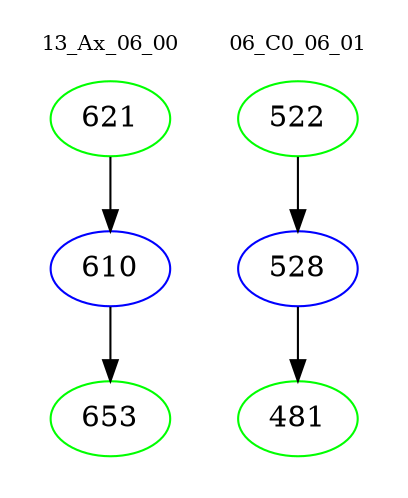 digraph{
subgraph cluster_0 {
color = white
label = "13_Ax_06_00";
fontsize=10;
T0_621 [label="621", color="green"]
T0_621 -> T0_610 [color="black"]
T0_610 [label="610", color="blue"]
T0_610 -> T0_653 [color="black"]
T0_653 [label="653", color="green"]
}
subgraph cluster_1 {
color = white
label = "06_C0_06_01";
fontsize=10;
T1_522 [label="522", color="green"]
T1_522 -> T1_528 [color="black"]
T1_528 [label="528", color="blue"]
T1_528 -> T1_481 [color="black"]
T1_481 [label="481", color="green"]
}
}
